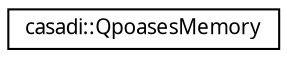 digraph "Graphical Class Hierarchy"
{
  edge [fontname="FreeSans.ttf",fontsize="10",labelfontname="FreeSans.ttf",labelfontsize="10"];
  node [fontname="FreeSans.ttf",fontsize="10",shape=record];
  rankdir="LR";
  Node1 [label="casadi::QpoasesMemory",height=0.2,width=0.4,color="black", fillcolor="white", style="filled",URL="$df/d9c/structcasadi_1_1QpoasesMemory.html"];
}
